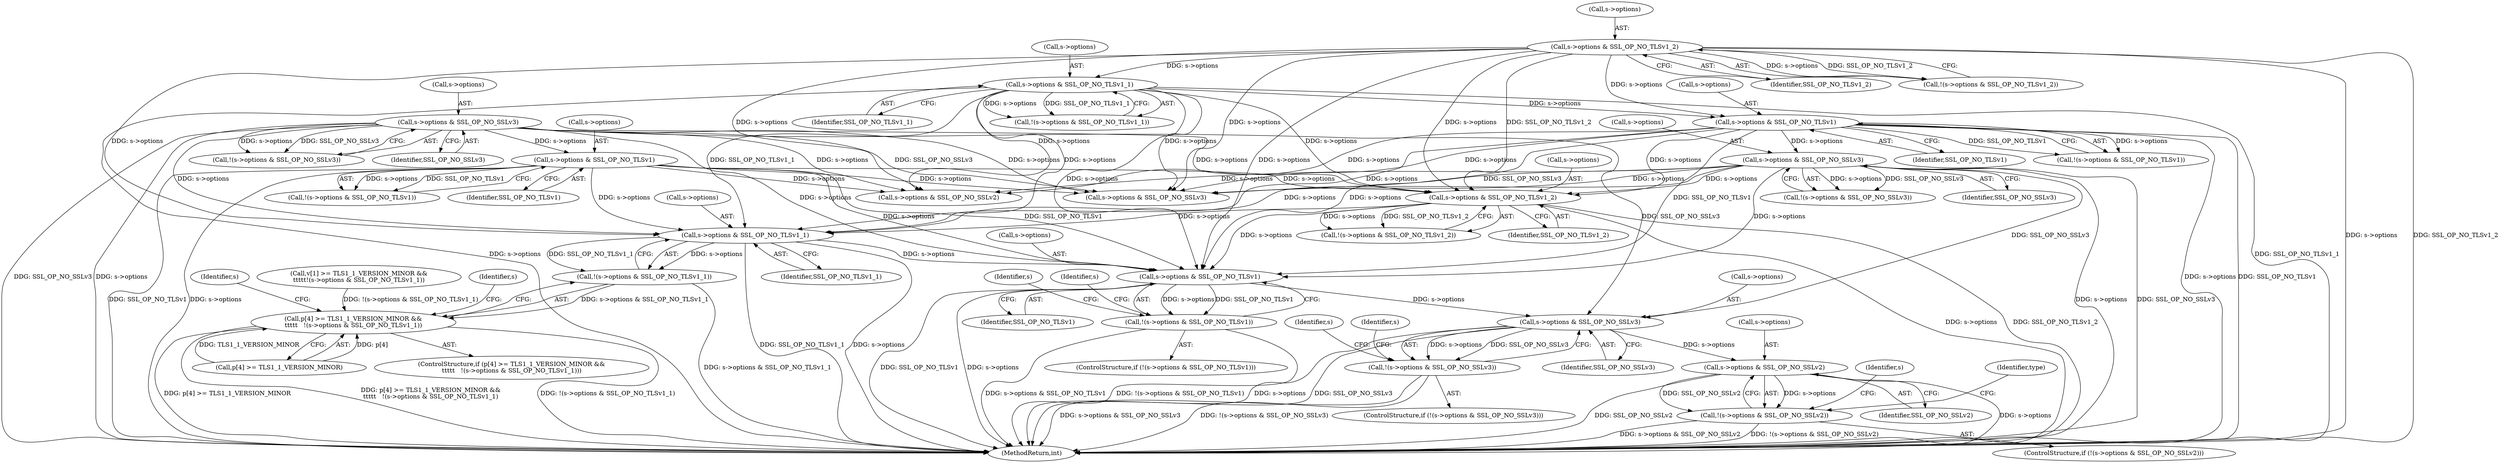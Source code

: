 digraph "0_openssl_280b1f1ad12131defcd986676a8fc9717aaa601b@pointer" {
"1000531" [label="(Call,s->options & SSL_OP_NO_TLSv1_1)"];
"1000376" [label="(Call,s->options & SSL_OP_NO_TLSv1)"];
"1000359" [label="(Call,s->options & SSL_OP_NO_SSLv3)"];
"1000284" [label="(Call,s->options & SSL_OP_NO_TLSv1_2)"];
"1000506" [label="(Call,s->options & SSL_OP_NO_TLSv1_2)"];
"1000341" [label="(Call,s->options & SSL_OP_NO_SSLv3)"];
"1000324" [label="(Call,s->options & SSL_OP_NO_TLSv1)"];
"1000307" [label="(Call,s->options & SSL_OP_NO_TLSv1_1)"];
"1000530" [label="(Call,!(s->options & SSL_OP_NO_TLSv1_1))"];
"1000524" [label="(Call,p[4] >= TLS1_1_VERSION_MINOR &&\n\t\t\t\t\t   !(s->options & SSL_OP_NO_TLSv1_1))"];
"1000550" [label="(Call,s->options & SSL_OP_NO_TLSv1)"];
"1000549" [label="(Call,!(s->options & SSL_OP_NO_TLSv1))"];
"1000569" [label="(Call,s->options & SSL_OP_NO_SSLv3)"];
"1000568" [label="(Call,!(s->options & SSL_OP_NO_SSLv3))"];
"1000588" [label="(Call,s->options & SSL_OP_NO_SSLv2)"];
"1000587" [label="(Call,!(s->options & SSL_OP_NO_SSLv2))"];
"1000539" [label="(Identifier,s)"];
"1000570" [label="(Call,s->options)"];
"1000288" [label="(Identifier,SSL_OP_NO_TLSv1_2)"];
"1000554" [label="(Identifier,SSL_OP_NO_TLSv1)"];
"1000283" [label="(Call,!(s->options & SSL_OP_NO_TLSv1_2))"];
"1000307" [label="(Call,s->options & SSL_OP_NO_TLSv1_1)"];
"1000308" [label="(Call,s->options)"];
"1000592" [label="(Identifier,SSL_OP_NO_SSLv2)"];
"1000588" [label="(Call,s->options & SSL_OP_NO_SSLv2)"];
"1000577" [label="(Identifier,s)"];
"1000375" [label="(Call,!(s->options & SSL_OP_NO_TLSv1))"];
"1000589" [label="(Call,s->options)"];
"1000324" [label="(Call,s->options & SSL_OP_NO_TLSv1)"];
"1000323" [label="(Call,!(s->options & SSL_OP_NO_TLSv1))"];
"1000306" [label="(Call,!(s->options & SSL_OP_NO_TLSv1_1))"];
"1000567" [label="(ControlStructure,if (!(s->options & SSL_OP_NO_SSLv3)))"];
"1000550" [label="(Call,s->options & SSL_OP_NO_TLSv1)"];
"1000525" [label="(Call,p[4] >= TLS1_1_VERSION_MINOR)"];
"1000688" [label="(Identifier,s)"];
"1000340" [label="(Call,!(s->options & SSL_OP_NO_SSLv3))"];
"1000380" [label="(Identifier,SSL_OP_NO_TLSv1)"];
"1000532" [label="(Call,s->options)"];
"1000552" [label="(Identifier,s)"];
"1000506" [label="(Call,s->options & SSL_OP_NO_TLSv1_2)"];
"1000342" [label="(Call,s->options)"];
"1000311" [label="(Identifier,SSL_OP_NO_TLSv1_1)"];
"1000300" [label="(Call,v[1] >= TLS1_1_VERSION_MINOR &&\n\t\t\t\t\t!(s->options & SSL_OP_NO_TLSv1_1))"];
"1000551" [label="(Call,s->options)"];
"1000548" [label="(ControlStructure,if (!(s->options & SSL_OP_NO_TLSv1)))"];
"1000510" [label="(Identifier,SSL_OP_NO_TLSv1_2)"];
"1000571" [label="(Identifier,s)"];
"1000595" [label="(Identifier,type)"];
"1000358" [label="(Call,!(s->options & SSL_OP_NO_SSLv3))"];
"1000535" [label="(Identifier,SSL_OP_NO_TLSv1_1)"];
"1000284" [label="(Call,s->options & SSL_OP_NO_TLSv1_2)"];
"1000507" [label="(Call,s->options)"];
"1000531" [label="(Call,s->options & SSL_OP_NO_TLSv1_1)"];
"1000461" [label="(Call,s->options & SSL_OP_NO_SSLv2)"];
"1000761" [label="(MethodReturn,int)"];
"1000360" [label="(Call,s->options)"];
"1000377" [label="(Call,s->options)"];
"1000523" [label="(ControlStructure,if (p[4] >= TLS1_1_VERSION_MINOR &&\n\t\t\t\t\t   !(s->options & SSL_OP_NO_TLSv1_1)))"];
"1000590" [label="(Identifier,s)"];
"1000363" [label="(Identifier,SSL_OP_NO_SSLv3)"];
"1000359" [label="(Call,s->options & SSL_OP_NO_SSLv3)"];
"1000586" [label="(ControlStructure,if (!(s->options & SSL_OP_NO_SSLv2)))"];
"1000341" [label="(Call,s->options & SSL_OP_NO_SSLv3)"];
"1000345" [label="(Identifier,SSL_OP_NO_SSLv3)"];
"1000549" [label="(Call,!(s->options & SSL_OP_NO_TLSv1))"];
"1000328" [label="(Identifier,SSL_OP_NO_TLSv1)"];
"1000524" [label="(Call,p[4] >= TLS1_1_VERSION_MINOR &&\n\t\t\t\t\t   !(s->options & SSL_OP_NO_TLSv1_1))"];
"1000376" [label="(Call,s->options & SSL_OP_NO_TLSv1)"];
"1000568" [label="(Call,!(s->options & SSL_OP_NO_SSLv3))"];
"1000505" [label="(Call,!(s->options & SSL_OP_NO_TLSv1_2))"];
"1000530" [label="(Call,!(s->options & SSL_OP_NO_TLSv1_1))"];
"1000558" [label="(Identifier,s)"];
"1000573" [label="(Identifier,SSL_OP_NO_SSLv3)"];
"1000285" [label="(Call,s->options)"];
"1000325" [label="(Call,s->options)"];
"1000600" [label="(Call,s->options & SSL_OP_NO_SSLv3)"];
"1000569" [label="(Call,s->options & SSL_OP_NO_SSLv3)"];
"1000587" [label="(Call,!(s->options & SSL_OP_NO_SSLv2))"];
"1000531" -> "1000530"  [label="AST: "];
"1000531" -> "1000535"  [label="CFG: "];
"1000532" -> "1000531"  [label="AST: "];
"1000535" -> "1000531"  [label="AST: "];
"1000530" -> "1000531"  [label="CFG: "];
"1000531" -> "1000761"  [label="DDG: SSL_OP_NO_TLSv1_1"];
"1000531" -> "1000761"  [label="DDG: s->options"];
"1000531" -> "1000530"  [label="DDG: s->options"];
"1000531" -> "1000530"  [label="DDG: SSL_OP_NO_TLSv1_1"];
"1000376" -> "1000531"  [label="DDG: s->options"];
"1000284" -> "1000531"  [label="DDG: s->options"];
"1000506" -> "1000531"  [label="DDG: s->options"];
"1000341" -> "1000531"  [label="DDG: s->options"];
"1000359" -> "1000531"  [label="DDG: s->options"];
"1000324" -> "1000531"  [label="DDG: s->options"];
"1000307" -> "1000531"  [label="DDG: s->options"];
"1000307" -> "1000531"  [label="DDG: SSL_OP_NO_TLSv1_1"];
"1000531" -> "1000550"  [label="DDG: s->options"];
"1000376" -> "1000375"  [label="AST: "];
"1000376" -> "1000380"  [label="CFG: "];
"1000377" -> "1000376"  [label="AST: "];
"1000380" -> "1000376"  [label="AST: "];
"1000375" -> "1000376"  [label="CFG: "];
"1000376" -> "1000761"  [label="DDG: s->options"];
"1000376" -> "1000761"  [label="DDG: SSL_OP_NO_TLSv1"];
"1000376" -> "1000375"  [label="DDG: s->options"];
"1000376" -> "1000375"  [label="DDG: SSL_OP_NO_TLSv1"];
"1000359" -> "1000376"  [label="DDG: s->options"];
"1000376" -> "1000461"  [label="DDG: s->options"];
"1000376" -> "1000506"  [label="DDG: s->options"];
"1000376" -> "1000550"  [label="DDG: s->options"];
"1000376" -> "1000550"  [label="DDG: SSL_OP_NO_TLSv1"];
"1000376" -> "1000600"  [label="DDG: s->options"];
"1000359" -> "1000358"  [label="AST: "];
"1000359" -> "1000363"  [label="CFG: "];
"1000360" -> "1000359"  [label="AST: "];
"1000363" -> "1000359"  [label="AST: "];
"1000358" -> "1000359"  [label="CFG: "];
"1000359" -> "1000761"  [label="DDG: s->options"];
"1000359" -> "1000761"  [label="DDG: SSL_OP_NO_SSLv3"];
"1000359" -> "1000358"  [label="DDG: s->options"];
"1000359" -> "1000358"  [label="DDG: SSL_OP_NO_SSLv3"];
"1000359" -> "1000461"  [label="DDG: s->options"];
"1000359" -> "1000506"  [label="DDG: s->options"];
"1000359" -> "1000550"  [label="DDG: s->options"];
"1000359" -> "1000569"  [label="DDG: SSL_OP_NO_SSLv3"];
"1000359" -> "1000600"  [label="DDG: s->options"];
"1000359" -> "1000600"  [label="DDG: SSL_OP_NO_SSLv3"];
"1000284" -> "1000283"  [label="AST: "];
"1000284" -> "1000288"  [label="CFG: "];
"1000285" -> "1000284"  [label="AST: "];
"1000288" -> "1000284"  [label="AST: "];
"1000283" -> "1000284"  [label="CFG: "];
"1000284" -> "1000761"  [label="DDG: s->options"];
"1000284" -> "1000761"  [label="DDG: SSL_OP_NO_TLSv1_2"];
"1000284" -> "1000283"  [label="DDG: s->options"];
"1000284" -> "1000283"  [label="DDG: SSL_OP_NO_TLSv1_2"];
"1000284" -> "1000307"  [label="DDG: s->options"];
"1000284" -> "1000324"  [label="DDG: s->options"];
"1000284" -> "1000461"  [label="DDG: s->options"];
"1000284" -> "1000506"  [label="DDG: s->options"];
"1000284" -> "1000506"  [label="DDG: SSL_OP_NO_TLSv1_2"];
"1000284" -> "1000550"  [label="DDG: s->options"];
"1000284" -> "1000600"  [label="DDG: s->options"];
"1000506" -> "1000505"  [label="AST: "];
"1000506" -> "1000510"  [label="CFG: "];
"1000507" -> "1000506"  [label="AST: "];
"1000510" -> "1000506"  [label="AST: "];
"1000505" -> "1000506"  [label="CFG: "];
"1000506" -> "1000761"  [label="DDG: s->options"];
"1000506" -> "1000761"  [label="DDG: SSL_OP_NO_TLSv1_2"];
"1000506" -> "1000505"  [label="DDG: s->options"];
"1000506" -> "1000505"  [label="DDG: SSL_OP_NO_TLSv1_2"];
"1000341" -> "1000506"  [label="DDG: s->options"];
"1000324" -> "1000506"  [label="DDG: s->options"];
"1000307" -> "1000506"  [label="DDG: s->options"];
"1000506" -> "1000550"  [label="DDG: s->options"];
"1000341" -> "1000340"  [label="AST: "];
"1000341" -> "1000345"  [label="CFG: "];
"1000342" -> "1000341"  [label="AST: "];
"1000345" -> "1000341"  [label="AST: "];
"1000340" -> "1000341"  [label="CFG: "];
"1000341" -> "1000761"  [label="DDG: s->options"];
"1000341" -> "1000761"  [label="DDG: SSL_OP_NO_SSLv3"];
"1000341" -> "1000340"  [label="DDG: s->options"];
"1000341" -> "1000340"  [label="DDG: SSL_OP_NO_SSLv3"];
"1000324" -> "1000341"  [label="DDG: s->options"];
"1000341" -> "1000461"  [label="DDG: s->options"];
"1000341" -> "1000550"  [label="DDG: s->options"];
"1000341" -> "1000569"  [label="DDG: SSL_OP_NO_SSLv3"];
"1000341" -> "1000600"  [label="DDG: s->options"];
"1000341" -> "1000600"  [label="DDG: SSL_OP_NO_SSLv3"];
"1000324" -> "1000323"  [label="AST: "];
"1000324" -> "1000328"  [label="CFG: "];
"1000325" -> "1000324"  [label="AST: "];
"1000328" -> "1000324"  [label="AST: "];
"1000323" -> "1000324"  [label="CFG: "];
"1000324" -> "1000761"  [label="DDG: SSL_OP_NO_TLSv1"];
"1000324" -> "1000761"  [label="DDG: s->options"];
"1000324" -> "1000323"  [label="DDG: s->options"];
"1000324" -> "1000323"  [label="DDG: SSL_OP_NO_TLSv1"];
"1000307" -> "1000324"  [label="DDG: s->options"];
"1000324" -> "1000461"  [label="DDG: s->options"];
"1000324" -> "1000550"  [label="DDG: s->options"];
"1000324" -> "1000550"  [label="DDG: SSL_OP_NO_TLSv1"];
"1000324" -> "1000600"  [label="DDG: s->options"];
"1000307" -> "1000306"  [label="AST: "];
"1000307" -> "1000311"  [label="CFG: "];
"1000308" -> "1000307"  [label="AST: "];
"1000311" -> "1000307"  [label="AST: "];
"1000306" -> "1000307"  [label="CFG: "];
"1000307" -> "1000761"  [label="DDG: SSL_OP_NO_TLSv1_1"];
"1000307" -> "1000761"  [label="DDG: s->options"];
"1000307" -> "1000306"  [label="DDG: s->options"];
"1000307" -> "1000306"  [label="DDG: SSL_OP_NO_TLSv1_1"];
"1000307" -> "1000461"  [label="DDG: s->options"];
"1000307" -> "1000550"  [label="DDG: s->options"];
"1000307" -> "1000600"  [label="DDG: s->options"];
"1000530" -> "1000524"  [label="AST: "];
"1000524" -> "1000530"  [label="CFG: "];
"1000530" -> "1000761"  [label="DDG: s->options & SSL_OP_NO_TLSv1_1"];
"1000530" -> "1000524"  [label="DDG: s->options & SSL_OP_NO_TLSv1_1"];
"1000524" -> "1000523"  [label="AST: "];
"1000524" -> "1000525"  [label="CFG: "];
"1000525" -> "1000524"  [label="AST: "];
"1000539" -> "1000524"  [label="CFG: "];
"1000552" -> "1000524"  [label="CFG: "];
"1000524" -> "1000761"  [label="DDG: p[4] >= TLS1_1_VERSION_MINOR"];
"1000524" -> "1000761"  [label="DDG: p[4] >= TLS1_1_VERSION_MINOR &&\n\t\t\t\t\t   !(s->options & SSL_OP_NO_TLSv1_1)"];
"1000524" -> "1000761"  [label="DDG: !(s->options & SSL_OP_NO_TLSv1_1)"];
"1000525" -> "1000524"  [label="DDG: p[4]"];
"1000525" -> "1000524"  [label="DDG: TLS1_1_VERSION_MINOR"];
"1000300" -> "1000524"  [label="DDG: !(s->options & SSL_OP_NO_TLSv1_1)"];
"1000550" -> "1000549"  [label="AST: "];
"1000550" -> "1000554"  [label="CFG: "];
"1000551" -> "1000550"  [label="AST: "];
"1000554" -> "1000550"  [label="AST: "];
"1000549" -> "1000550"  [label="CFG: "];
"1000550" -> "1000761"  [label="DDG: SSL_OP_NO_TLSv1"];
"1000550" -> "1000761"  [label="DDG: s->options"];
"1000550" -> "1000549"  [label="DDG: s->options"];
"1000550" -> "1000549"  [label="DDG: SSL_OP_NO_TLSv1"];
"1000550" -> "1000569"  [label="DDG: s->options"];
"1000549" -> "1000548"  [label="AST: "];
"1000558" -> "1000549"  [label="CFG: "];
"1000571" -> "1000549"  [label="CFG: "];
"1000549" -> "1000761"  [label="DDG: s->options & SSL_OP_NO_TLSv1"];
"1000549" -> "1000761"  [label="DDG: !(s->options & SSL_OP_NO_TLSv1)"];
"1000569" -> "1000568"  [label="AST: "];
"1000569" -> "1000573"  [label="CFG: "];
"1000570" -> "1000569"  [label="AST: "];
"1000573" -> "1000569"  [label="AST: "];
"1000568" -> "1000569"  [label="CFG: "];
"1000569" -> "1000761"  [label="DDG: s->options"];
"1000569" -> "1000761"  [label="DDG: SSL_OP_NO_SSLv3"];
"1000569" -> "1000568"  [label="DDG: s->options"];
"1000569" -> "1000568"  [label="DDG: SSL_OP_NO_SSLv3"];
"1000569" -> "1000588"  [label="DDG: s->options"];
"1000568" -> "1000567"  [label="AST: "];
"1000577" -> "1000568"  [label="CFG: "];
"1000590" -> "1000568"  [label="CFG: "];
"1000568" -> "1000761"  [label="DDG: !(s->options & SSL_OP_NO_SSLv3)"];
"1000568" -> "1000761"  [label="DDG: s->options & SSL_OP_NO_SSLv3"];
"1000588" -> "1000587"  [label="AST: "];
"1000588" -> "1000592"  [label="CFG: "];
"1000589" -> "1000588"  [label="AST: "];
"1000592" -> "1000588"  [label="AST: "];
"1000587" -> "1000588"  [label="CFG: "];
"1000588" -> "1000761"  [label="DDG: s->options"];
"1000588" -> "1000761"  [label="DDG: SSL_OP_NO_SSLv2"];
"1000588" -> "1000587"  [label="DDG: s->options"];
"1000588" -> "1000587"  [label="DDG: SSL_OP_NO_SSLv2"];
"1000587" -> "1000586"  [label="AST: "];
"1000595" -> "1000587"  [label="CFG: "];
"1000688" -> "1000587"  [label="CFG: "];
"1000587" -> "1000761"  [label="DDG: s->options & SSL_OP_NO_SSLv2"];
"1000587" -> "1000761"  [label="DDG: !(s->options & SSL_OP_NO_SSLv2)"];
}
